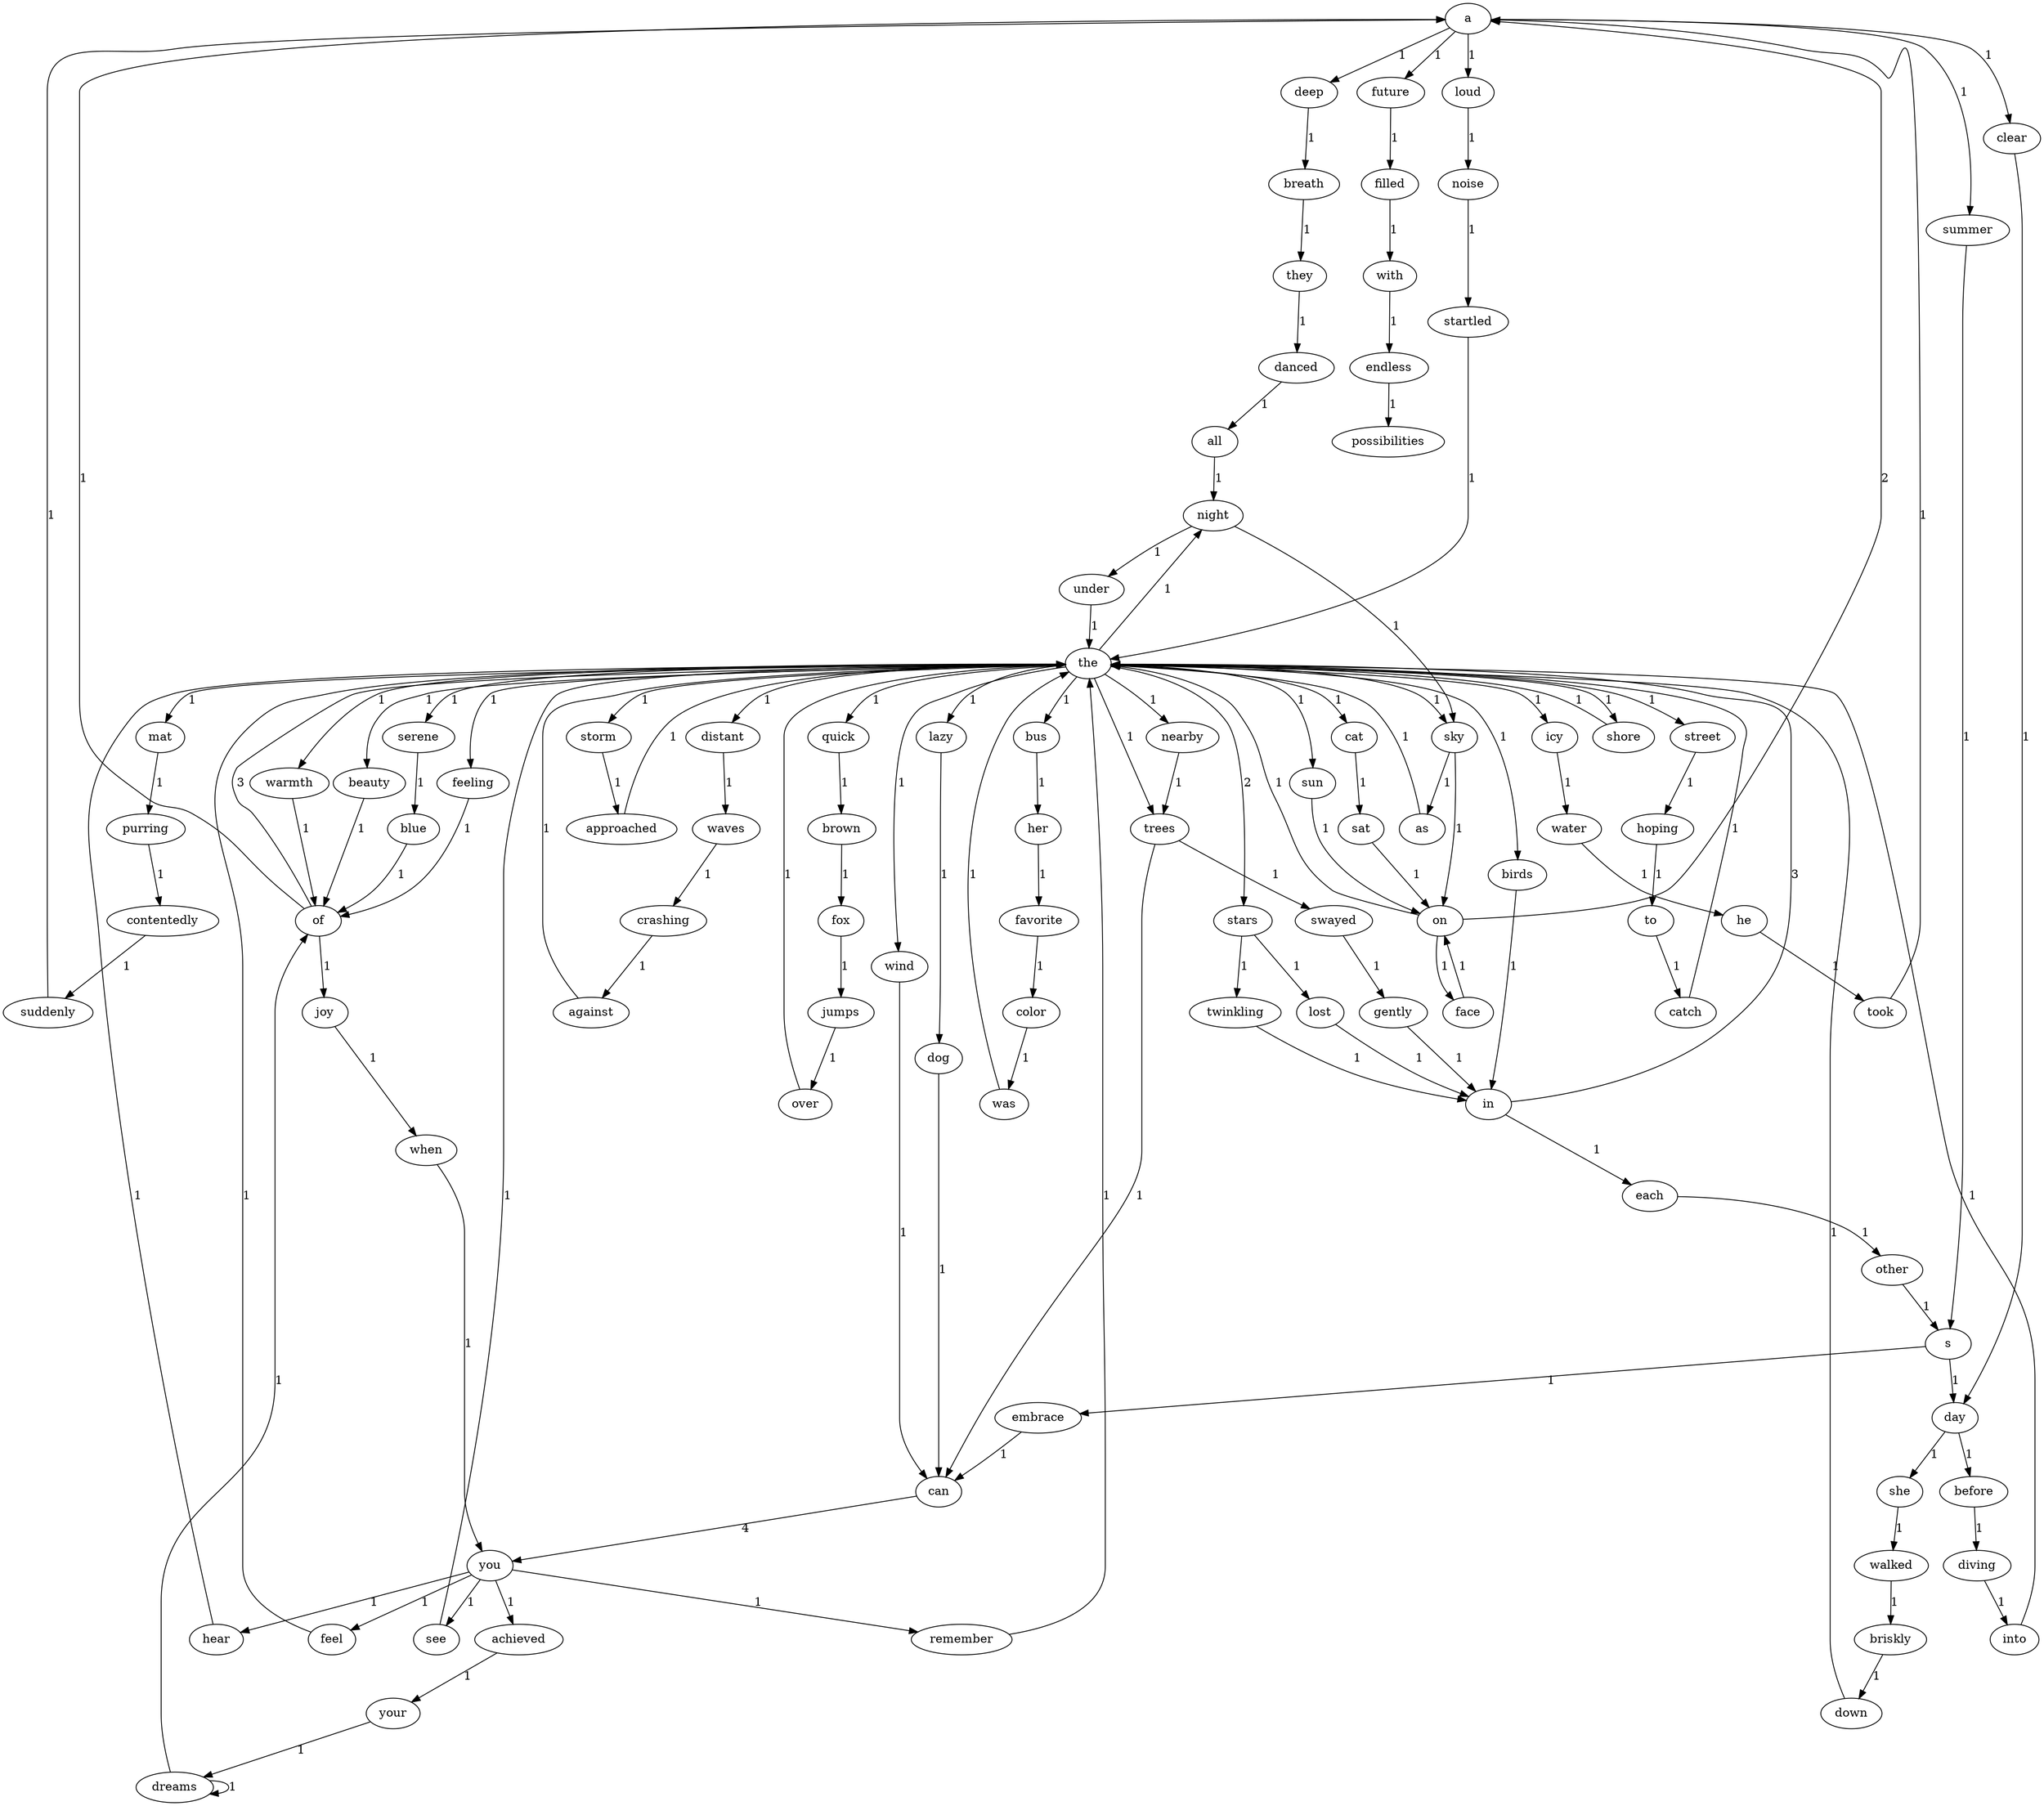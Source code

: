digraph G {
94 [label="endless"]
93 [label="with"]
88 [label="achieved"]
90 [label="dreams"]
86 [label="joy"]
85 [label="feeling"]
81 [label="each"]
79 [label="under"]
76 [label="they"]
84 [label="remember"]
78 [label="all"]
74 [label="deep"]
72 [label="he"]
70 [label="icy"]
69 [label="into"]
67 [label="before"]
65 [label="blue"]
64 [label="serene"]
62 [label="color"]
61 [label="favorite"]
60 [label="her"]
59 [label="bus"]
28 [label="in"]
82 [label="other"]
27 [label="birds"]
25 [label="noise"]
22 [label="suddenly"]
92 [label="filled"]
17 [label="sat"]
26 [label="startled"]
83 [label="embrace"]
21 [label="contentedly"]
3 [label="fox"]
63 [label="was"]
23 [label="a"]
24 [label="loud"]
50 [label="day"]
20 [label="purring"]
35 [label="twinkling"]
19 [label="mat"]
51 [label="she"]
18 [label="on"]
87 [label="when"]
16 [label="cat"]
80 [label="lost"]
6 [label="lazy"]
15 [label="shore"]
14 [label="against"]
89 [label="your"]
10 [label="hear"]
13 [label="crashing"]
1 [label="quick"]
95 [label="possibilities"]
29 [label="nearby"]
40 [label="approached"]
71 [label="water"]
5 [label="over"]
2 [label="brown"]
12 [label="waves"]
11 [label="distant"]
73 [label="took"]
44 [label="feel"]
45 [label="warmth"]
9 [label="you"]
91 [label="future"]
68 [label="diving"]
8 [label="can"]
30 [label="trees"]
31 [label="see"]
42 [label="gently"]
32 [label="beauty"]
33 [label="of"]
0 [label="the"]
34 [label="stars"]
54 [label="down"]
36 [label="night"]
37 [label="sky"]
38 [label="as"]
47 [label="face"]
39 [label="storm"]
77 [label="danced"]
57 [label="to"]
43 [label="wind"]
75 [label="breath"]
46 [label="sun"]
48 [label="summer"]
49 [label="s"]
66 [label="clear"]
4 [label="jumps"]
52 [label="walked"]
7 [label="dog"]
53 [label="briskly"]
55 [label="street"]
41 [label="swayed"]
56 [label="hoping"]
58 [label="catch"]

0 -> 1 [label="1"]
0 -> 6 [label="1"]
0 -> 11 [label="1"]
0 -> 15 [label="1"]
0 -> 16 [label="1"]
0 -> 19 [label="1"]
0 -> 27 [label="1"]
0 -> 29 [label="1"]
0 -> 32 [label="1"]
0 -> 34 [label="2"]
0 -> 36 [label="1"]
0 -> 39 [label="1"]
0 -> 30 [label="1"]
0 -> 43 [label="1"]
0 -> 45 [label="1"]
0 -> 46 [label="1"]
0 -> 55 [label="1"]
0 -> 59 [label="1"]
0 -> 64 [label="1"]
0 -> 37 [label="1"]
0 -> 70 [label="1"]
0 -> 85 [label="1"]
1 -> 2 [label="1"]
2 -> 3 [label="1"]
3 -> 4 [label="1"]
4 -> 5 [label="1"]
5 -> 0 [label="1"]
6 -> 7 [label="1"]
7 -> 8 [label="1"]
8 -> 9 [label="4"]
9 -> 10 [label="1"]
9 -> 31 [label="1"]
9 -> 44 [label="1"]
9 -> 84 [label="1"]
9 -> 88 [label="1"]
10 -> 0 [label="1"]
11 -> 12 [label="1"]
12 -> 13 [label="1"]
13 -> 14 [label="1"]
14 -> 0 [label="1"]
15 -> 0 [label="1"]
16 -> 17 [label="1"]
17 -> 18 [label="1"]
18 -> 0 [label="1"]
18 -> 47 [label="1"]
18 -> 23 [label="2"]
19 -> 20 [label="1"]
20 -> 21 [label="1"]
21 -> 22 [label="1"]
22 -> 23 [label="1"]
23 -> 24 [label="1"]
23 -> 48 [label="1"]
23 -> 66 [label="1"]
23 -> 74 [label="1"]
23 -> 91 [label="1"]
24 -> 25 [label="1"]
25 -> 26 [label="1"]
26 -> 0 [label="1"]
27 -> 28 [label="1"]
28 -> 0 [label="3"]
28 -> 81 [label="1"]
29 -> 30 [label="1"]
30 -> 8 [label="1"]
30 -> 41 [label="1"]
31 -> 0 [label="1"]
32 -> 33 [label="1"]
33 -> 0 [label="3"]
33 -> 86 [label="1"]
33 -> 23 [label="1"]
34 -> 35 [label="1"]
34 -> 80 [label="1"]
35 -> 28 [label="1"]
36 -> 37 [label="1"]
36 -> 79 [label="1"]
37 -> 38 [label="1"]
37 -> 18 [label="1"]
38 -> 0 [label="1"]
39 -> 40 [label="1"]
40 -> 0 [label="1"]
41 -> 42 [label="1"]
42 -> 28 [label="1"]
43 -> 8 [label="1"]
44 -> 0 [label="1"]
45 -> 33 [label="1"]
46 -> 18 [label="1"]
47 -> 18 [label="1"]
48 -> 49 [label="1"]
49 -> 50 [label="1"]
49 -> 83 [label="1"]
50 -> 51 [label="1"]
50 -> 67 [label="1"]
51 -> 52 [label="1"]
52 -> 53 [label="1"]
53 -> 54 [label="1"]
54 -> 0 [label="1"]
55 -> 56 [label="1"]
56 -> 57 [label="1"]
57 -> 58 [label="1"]
58 -> 0 [label="1"]
59 -> 60 [label="1"]
60 -> 61 [label="1"]
61 -> 62 [label="1"]
62 -> 63 [label="1"]
63 -> 0 [label="1"]
64 -> 65 [label="1"]
65 -> 33 [label="1"]
66 -> 50 [label="1"]
67 -> 68 [label="1"]
68 -> 69 [label="1"]
69 -> 0 [label="1"]
70 -> 71 [label="1"]
71 -> 72 [label="1"]
72 -> 73 [label="1"]
73 -> 23 [label="1"]
74 -> 75 [label="1"]
75 -> 76 [label="1"]
76 -> 77 [label="1"]
77 -> 78 [label="1"]
78 -> 36 [label="1"]
79 -> 0 [label="1"]
80 -> 28 [label="1"]
81 -> 82 [label="1"]
82 -> 49 [label="1"]
83 -> 8 [label="1"]
84 -> 0 [label="1"]
85 -> 33 [label="1"]
86 -> 87 [label="1"]
87 -> 9 [label="1"]
88 -> 89 [label="1"]
89 -> 90 [label="1"]
90 -> 90 [label="1"]
90 -> 33 [label="1"]
91 -> 92 [label="1"]
92 -> 93 [label="1"]
93 -> 94 [label="1"]
94 -> 95 [label="1"]
}
